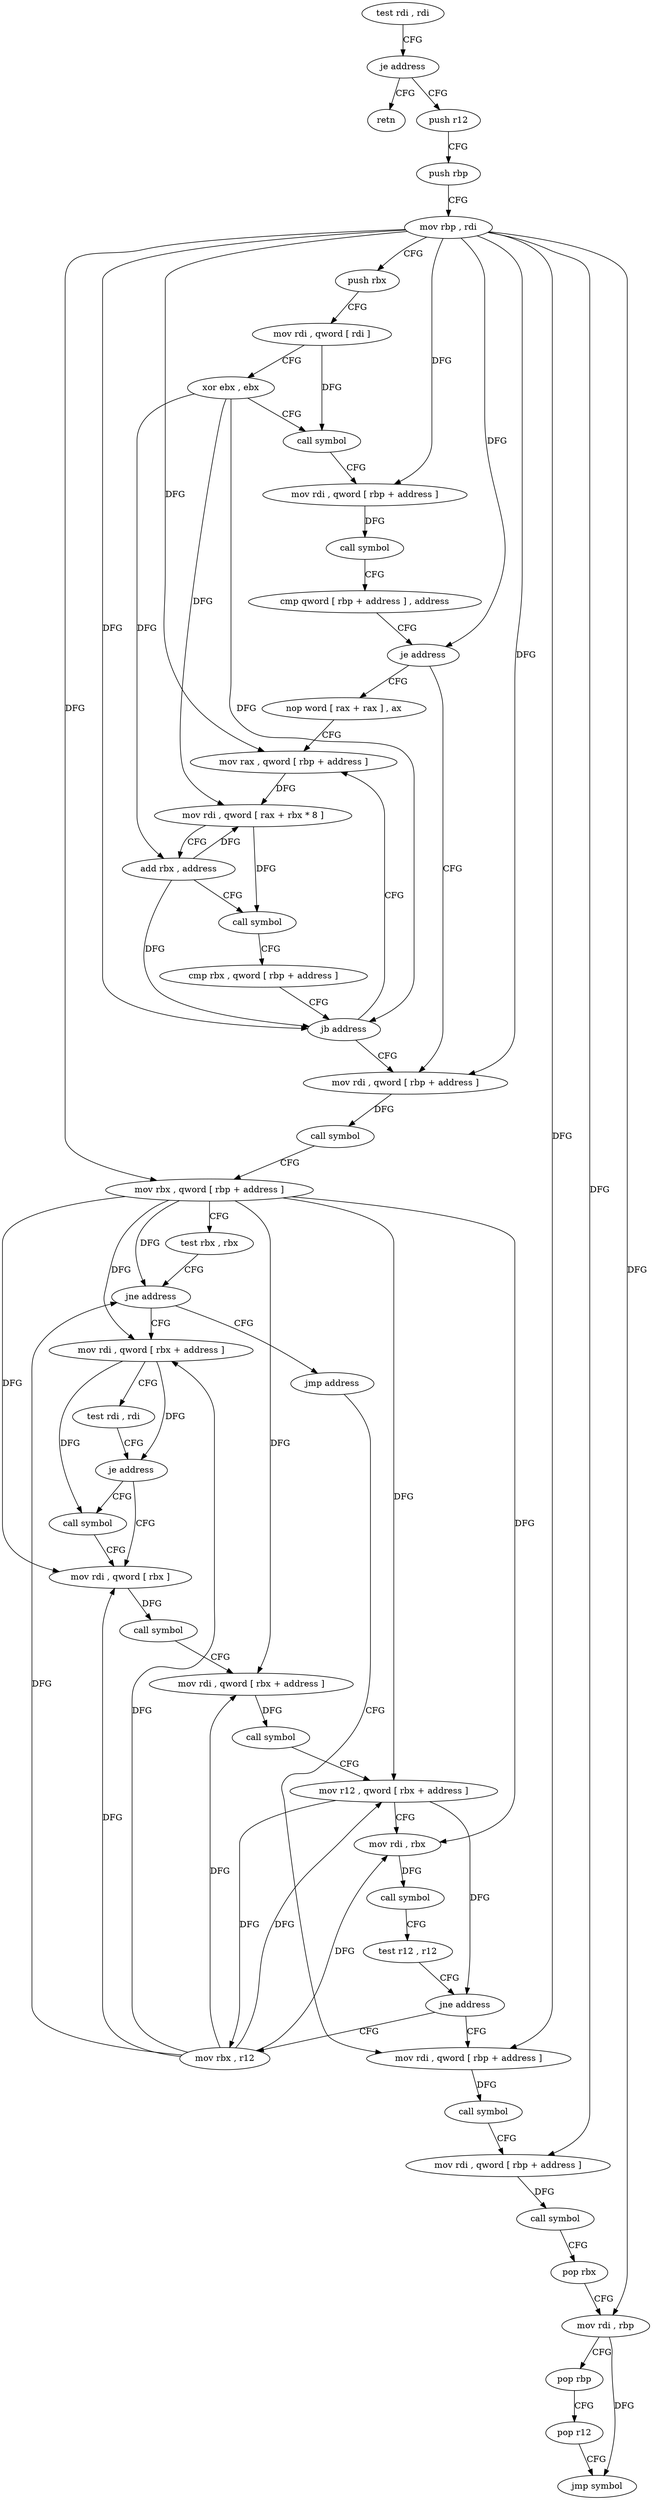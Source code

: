 digraph "func" {
"90848" [label = "test rdi , rdi" ]
"90851" [label = "je address" ]
"91032" [label = "retn" ]
"90857" [label = "push r12" ]
"90859" [label = "push rbp" ]
"90860" [label = "mov rbp , rdi" ]
"90863" [label = "push rbx" ]
"90864" [label = "mov rdi , qword [ rdi ]" ]
"90867" [label = "xor ebx , ebx" ]
"90869" [label = "call symbol" ]
"90874" [label = "mov rdi , qword [ rbp + address ]" ]
"90878" [label = "call symbol" ]
"90883" [label = "cmp qword [ rbp + address ] , address" ]
"90888" [label = "je address" ]
"90919" [label = "mov rdi , qword [ rbp + address ]" ]
"90890" [label = "nop word [ rax + rax ] , ax" ]
"90923" [label = "call symbol" ]
"90928" [label = "mov rbx , qword [ rbp + address ]" ]
"90932" [label = "test rbx , rbx" ]
"90935" [label = "jne address" ]
"90947" [label = "mov rdi , qword [ rbx + address ]" ]
"90937" [label = "jmp address" ]
"90896" [label = "mov rax , qword [ rbp + address ]" ]
"90951" [label = "test rdi , rdi" ]
"90954" [label = "je address" ]
"90961" [label = "mov rdi , qword [ rbx ]" ]
"90956" [label = "call symbol" ]
"90995" [label = "mov rdi , qword [ rbp + address ]" ]
"90900" [label = "mov rdi , qword [ rax + rbx * 8 ]" ]
"90904" [label = "add rbx , address" ]
"90908" [label = "call symbol" ]
"90913" [label = "cmp rbx , qword [ rbp + address ]" ]
"90917" [label = "jb address" ]
"90964" [label = "call symbol" ]
"90969" [label = "mov rdi , qword [ rbx + address ]" ]
"90973" [label = "call symbol" ]
"90978" [label = "mov r12 , qword [ rbx + address ]" ]
"90982" [label = "mov rdi , rbx" ]
"90985" [label = "call symbol" ]
"90990" [label = "test r12 , r12" ]
"90993" [label = "jne address" ]
"90944" [label = "mov rbx , r12" ]
"90999" [label = "call symbol" ]
"91004" [label = "mov rdi , qword [ rbp + address ]" ]
"91008" [label = "call symbol" ]
"91013" [label = "pop rbx" ]
"91014" [label = "mov rdi , rbp" ]
"91017" [label = "pop rbp" ]
"91018" [label = "pop r12" ]
"91020" [label = "jmp symbol" ]
"90848" -> "90851" [ label = "CFG" ]
"90851" -> "91032" [ label = "CFG" ]
"90851" -> "90857" [ label = "CFG" ]
"90857" -> "90859" [ label = "CFG" ]
"90859" -> "90860" [ label = "CFG" ]
"90860" -> "90863" [ label = "CFG" ]
"90860" -> "90874" [ label = "DFG" ]
"90860" -> "90888" [ label = "DFG" ]
"90860" -> "90919" [ label = "DFG" ]
"90860" -> "90928" [ label = "DFG" ]
"90860" -> "90896" [ label = "DFG" ]
"90860" -> "90917" [ label = "DFG" ]
"90860" -> "90995" [ label = "DFG" ]
"90860" -> "91004" [ label = "DFG" ]
"90860" -> "91014" [ label = "DFG" ]
"90863" -> "90864" [ label = "CFG" ]
"90864" -> "90867" [ label = "CFG" ]
"90864" -> "90869" [ label = "DFG" ]
"90867" -> "90869" [ label = "CFG" ]
"90867" -> "90900" [ label = "DFG" ]
"90867" -> "90904" [ label = "DFG" ]
"90867" -> "90917" [ label = "DFG" ]
"90869" -> "90874" [ label = "CFG" ]
"90874" -> "90878" [ label = "DFG" ]
"90878" -> "90883" [ label = "CFG" ]
"90883" -> "90888" [ label = "CFG" ]
"90888" -> "90919" [ label = "CFG" ]
"90888" -> "90890" [ label = "CFG" ]
"90919" -> "90923" [ label = "DFG" ]
"90890" -> "90896" [ label = "CFG" ]
"90923" -> "90928" [ label = "CFG" ]
"90928" -> "90932" [ label = "CFG" ]
"90928" -> "90935" [ label = "DFG" ]
"90928" -> "90947" [ label = "DFG" ]
"90928" -> "90961" [ label = "DFG" ]
"90928" -> "90969" [ label = "DFG" ]
"90928" -> "90978" [ label = "DFG" ]
"90928" -> "90982" [ label = "DFG" ]
"90932" -> "90935" [ label = "CFG" ]
"90935" -> "90947" [ label = "CFG" ]
"90935" -> "90937" [ label = "CFG" ]
"90947" -> "90951" [ label = "CFG" ]
"90947" -> "90954" [ label = "DFG" ]
"90947" -> "90956" [ label = "DFG" ]
"90937" -> "90995" [ label = "CFG" ]
"90896" -> "90900" [ label = "DFG" ]
"90951" -> "90954" [ label = "CFG" ]
"90954" -> "90961" [ label = "CFG" ]
"90954" -> "90956" [ label = "CFG" ]
"90961" -> "90964" [ label = "DFG" ]
"90956" -> "90961" [ label = "CFG" ]
"90995" -> "90999" [ label = "DFG" ]
"90900" -> "90904" [ label = "CFG" ]
"90900" -> "90908" [ label = "DFG" ]
"90904" -> "90908" [ label = "CFG" ]
"90904" -> "90900" [ label = "DFG" ]
"90904" -> "90917" [ label = "DFG" ]
"90908" -> "90913" [ label = "CFG" ]
"90913" -> "90917" [ label = "CFG" ]
"90917" -> "90896" [ label = "CFG" ]
"90917" -> "90919" [ label = "CFG" ]
"90964" -> "90969" [ label = "CFG" ]
"90969" -> "90973" [ label = "DFG" ]
"90973" -> "90978" [ label = "CFG" ]
"90978" -> "90982" [ label = "CFG" ]
"90978" -> "90993" [ label = "DFG" ]
"90978" -> "90944" [ label = "DFG" ]
"90982" -> "90985" [ label = "DFG" ]
"90985" -> "90990" [ label = "CFG" ]
"90990" -> "90993" [ label = "CFG" ]
"90993" -> "90944" [ label = "CFG" ]
"90993" -> "90995" [ label = "CFG" ]
"90944" -> "90947" [ label = "DFG" ]
"90944" -> "90935" [ label = "DFG" ]
"90944" -> "90961" [ label = "DFG" ]
"90944" -> "90969" [ label = "DFG" ]
"90944" -> "90978" [ label = "DFG" ]
"90944" -> "90982" [ label = "DFG" ]
"90999" -> "91004" [ label = "CFG" ]
"91004" -> "91008" [ label = "DFG" ]
"91008" -> "91013" [ label = "CFG" ]
"91013" -> "91014" [ label = "CFG" ]
"91014" -> "91017" [ label = "CFG" ]
"91014" -> "91020" [ label = "DFG" ]
"91017" -> "91018" [ label = "CFG" ]
"91018" -> "91020" [ label = "CFG" ]
}
